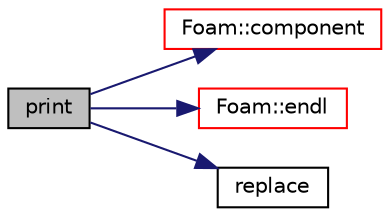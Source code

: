 digraph "print"
{
  bgcolor="transparent";
  edge [fontname="Helvetica",fontsize="10",labelfontname="Helvetica",labelfontsize="10"];
  node [fontname="Helvetica",fontsize="10",shape=record];
  rankdir="LR";
  Node173 [label="print",height=0.2,width=0.4,color="black", fillcolor="grey75", style="filled", fontcolor="black"];
  Node173 -> Node174 [color="midnightblue",fontsize="10",style="solid",fontname="Helvetica"];
  Node174 [label="Foam::component",height=0.2,width=0.4,color="red",URL="$a21851.html#a38788135ad21a6daaf3af2a761b33508"];
  Node173 -> Node176 [color="midnightblue",fontsize="10",style="solid",fontname="Helvetica"];
  Node176 [label="Foam::endl",height=0.2,width=0.4,color="red",URL="$a21851.html#a2db8fe02a0d3909e9351bb4275b23ce4",tooltip="Add newline and flush stream. "];
  Node173 -> Node178 [color="midnightblue",fontsize="10",style="solid",fontname="Helvetica"];
  Node178 [label="replace",height=0.2,width=0.4,color="black",URL="$a28125.html#a3bdbb2e87cac0c4b6d2749448044918f",tooltip="Replace component based on the minimal SolverPerformance. "];
}
